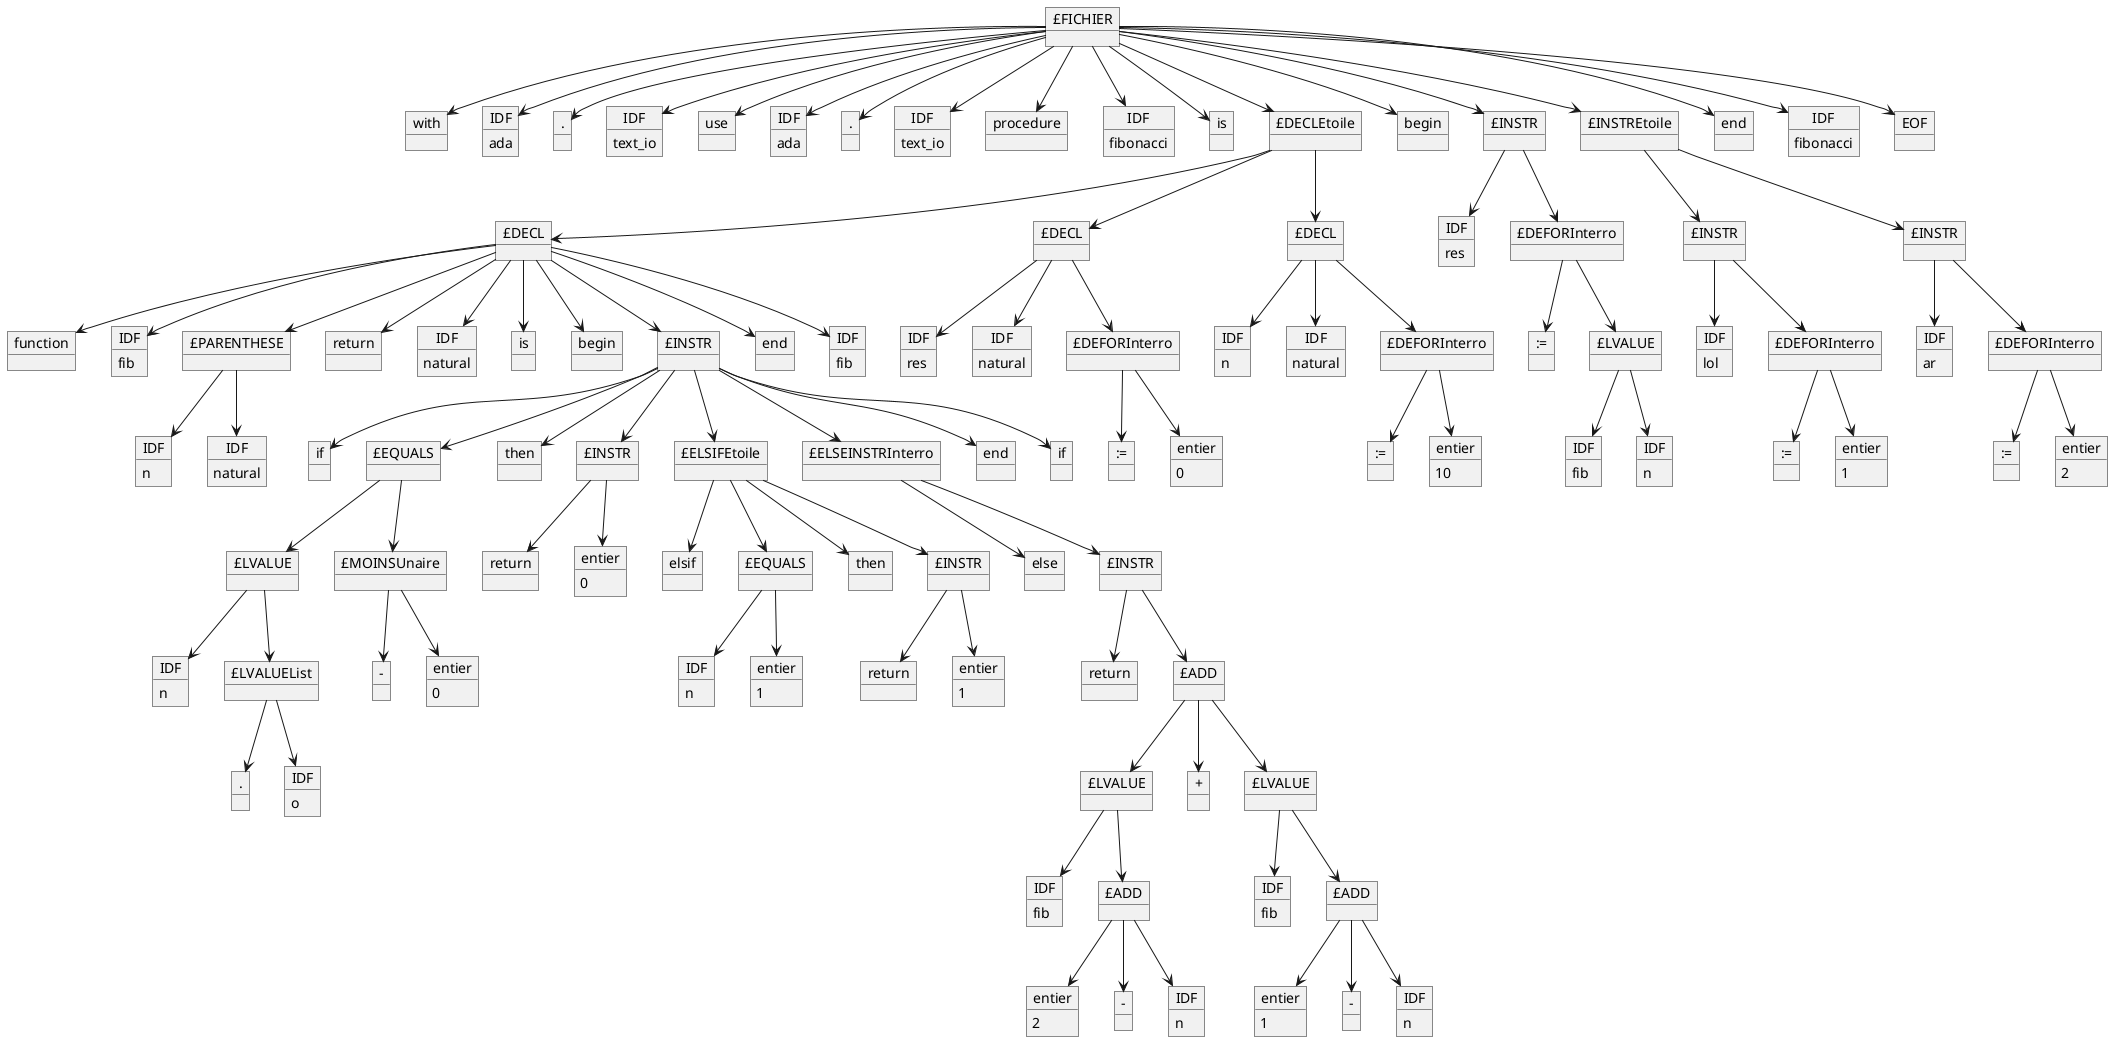 @startuml Arbre_Syntaxique
object "£FICHIER" as 1
object "with" as 2
object "IDF" as 3
3 : ada
object "." as 4
object "IDF" as 5
5 : text_io
object "use" as 6
object "IDF" as 7
7 : ada
object "." as 8
object "IDF" as 9
9 : text_io
object "procedure" as 10
object "IDF" as 11
11 : fibonacci
object "is" as 12
object "£DECLEtoile" as 13
object "begin" as 14
object "£INSTR" as 15
object "£INSTREtoile" as 16
object "end" as 17
object "IDF" as 18
18 : fibonacci
object "EOF" as 19
object "£DECL" as 20
object "£DECL" as 21
object "£DECL" as 22
object "IDF" as 23
23 : res
object "£DEFORInterro" as 24
object "£INSTR" as 25
object "£INSTR" as 26
object "function" as 27
object "IDF" as 28
28 : fib
object "£PARENTHESE" as 29
object "return" as 30
object "IDF" as 31
31 : natural
object "is" as 32
object "begin" as 33
object "£INSTR" as 34
object "end" as 35
object "IDF" as 36
36 : fib
object "IDF" as 37
37 : res
object "IDF" as 38
38 : natural
object "£DEFORInterro" as 39
object "IDF" as 40
40 : n
object "IDF" as 41
41 : natural
object "£DEFORInterro" as 42
object ":=" as 43
object "£LVALUE" as 44
object "IDF" as 45
45 : lol
object "£DEFORInterro" as 46
object "IDF" as 47
47 : ar
object "£DEFORInterro" as 48
object "IDF" as 49
49 : n
object "IDF" as 50
50 : natural
object "if" as 51
object "£EQUALS" as 52
object "then" as 53
object "£INSTR" as 54
object "£ELSIFEtoile" as 55
object "£ELSEINSTRInterro" as 56
object "end" as 57
object "if" as 58
object ":=" as 59
object "entier" as 60
60 : 0
object ":=" as 61
object "entier" as 62
62 : 10
object "IDF" as 63
63 : fib
object "IDF" as 64
64 : n
object ":=" as 65
object "entier" as 66
66 : 1
object ":=" as 67
object "entier" as 68
68 : 2
object "£LVALUE" as 69
object "£MOINSUnaire" as 70
object "return" as 71
object "entier" as 72
72 : 0
object "elsif" as 73
object "£EQUALS" as 74
object "then" as 75
object "£INSTR" as 76
object "else" as 77
object "£INSTR" as 78
object "IDF" as 79
79 : n
object "£LVALUEList" as 80
object "-" as 81
object "entier" as 82
82 : 0
object "IDF" as 83
83 : n
object "entier" as 84
84 : 1
object "return" as 85
object "entier" as 86
86 : 1
object "return" as 87
object "£ADD" as 88
object "." as 89
object "IDF" as 90
90 : o
object "£LVALUE" as 91
object "+" as 92
object "£LVALUE" as 93
object "IDF" as 94
94 : fib
object "£ADD" as 95
object "IDF" as 96
96 : fib
object "£ADD" as 97
object "entier" as 98
98 : 2
object "-" as 99
object "IDF" as 100
100 : n
object "entier" as 101
101 : 1
object "-" as 102
object "IDF" as 103
103 : n
1 -down-> 2
1 -down-> 3
1 -down-> 4
1 -down-> 5
1 -down-> 6
1 -down-> 7
1 -down-> 8
1 -down-> 9
1 -down-> 10
1 -down-> 11
1 -down-> 12
1 -down-> 13
1 -down-> 14
1 -down-> 15
1 -down-> 16
1 -down-> 17
1 -down-> 18
1 -down-> 19
13 -down-> 20
13 -down-> 21
13 -down-> 22
15 -down-> 23
15 -down-> 24
16 -down-> 25
16 -down-> 26
20 -down-> 27
20 -down-> 28
20 -down-> 29
20 -down-> 30
20 -down-> 31
20 -down-> 32
20 -down-> 33
20 -down-> 34
20 -down-> 35
20 -down-> 36
21 -down-> 37
21 -down-> 38
21 -down-> 39
22 -down-> 40
22 -down-> 41
22 -down-> 42
24 -down-> 43
24 -down-> 44
25 -down-> 45
25 -down-> 46
26 -down-> 47
26 -down-> 48
29 -down-> 49
29 -down-> 50
34 -down-> 51
34 -down-> 52
34 -down-> 53
34 -down-> 54
34 -down-> 55
34 -down-> 56
34 -down-> 57
34 -down-> 58
39 -down-> 59
39 -down-> 60
42 -down-> 61
42 -down-> 62
44 -down-> 63
44 -down-> 64
46 -down-> 65
46 -down-> 66
48 -down-> 67
48 -down-> 68
52 -down-> 69
52 -down-> 70
54 -down-> 71
54 -down-> 72
55 -down-> 73
55 -down-> 74
55 -down-> 75
55 -down-> 76
56 -down-> 77
56 -down-> 78
69 -down-> 79
69 -down-> 80
70 -down-> 81
70 -down-> 82
74 -down-> 83
74 -down-> 84
76 -down-> 85
76 -down-> 86
78 -down-> 87
78 -down-> 88
80 -down-> 89
80 -down-> 90
88 -down-> 91
88 -down-> 92
88 -down-> 93
91 -down-> 94
91 -down-> 95
93 -down-> 96
93 -down-> 97
95 -down-> 98
95 -down-> 99
95 -down-> 100
97 -down-> 101
97 -down-> 102
97 -down-> 103
@enduml
